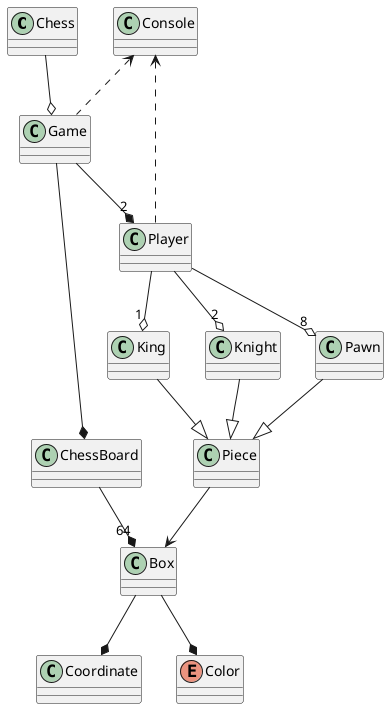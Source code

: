 @startuml Chess - Polimorfismo
class Chess {

}

class Coordinate {

}

class Player {

}


class Pawn {
    
}

class King {

}

class Knight {

}

enum Color {

}

class Box {

}

class Game {

}

class Piece {

}

class ChessBoard {

}

class Console {

}

Chess --o Game

Player -.-> Console
Game -.left-> Console

Game --* ChessBoard
Game --* "2" Player

ChessBoard --* "64" Box
Box --* Coordinate
Box --* Color

Player --o "2" Knight
Player --o "1" King
Player --o "8" Pawn
Piece --> Box

King --|> Piece
Pawn --|> Piece
Knight --|> Piece

@enduml
